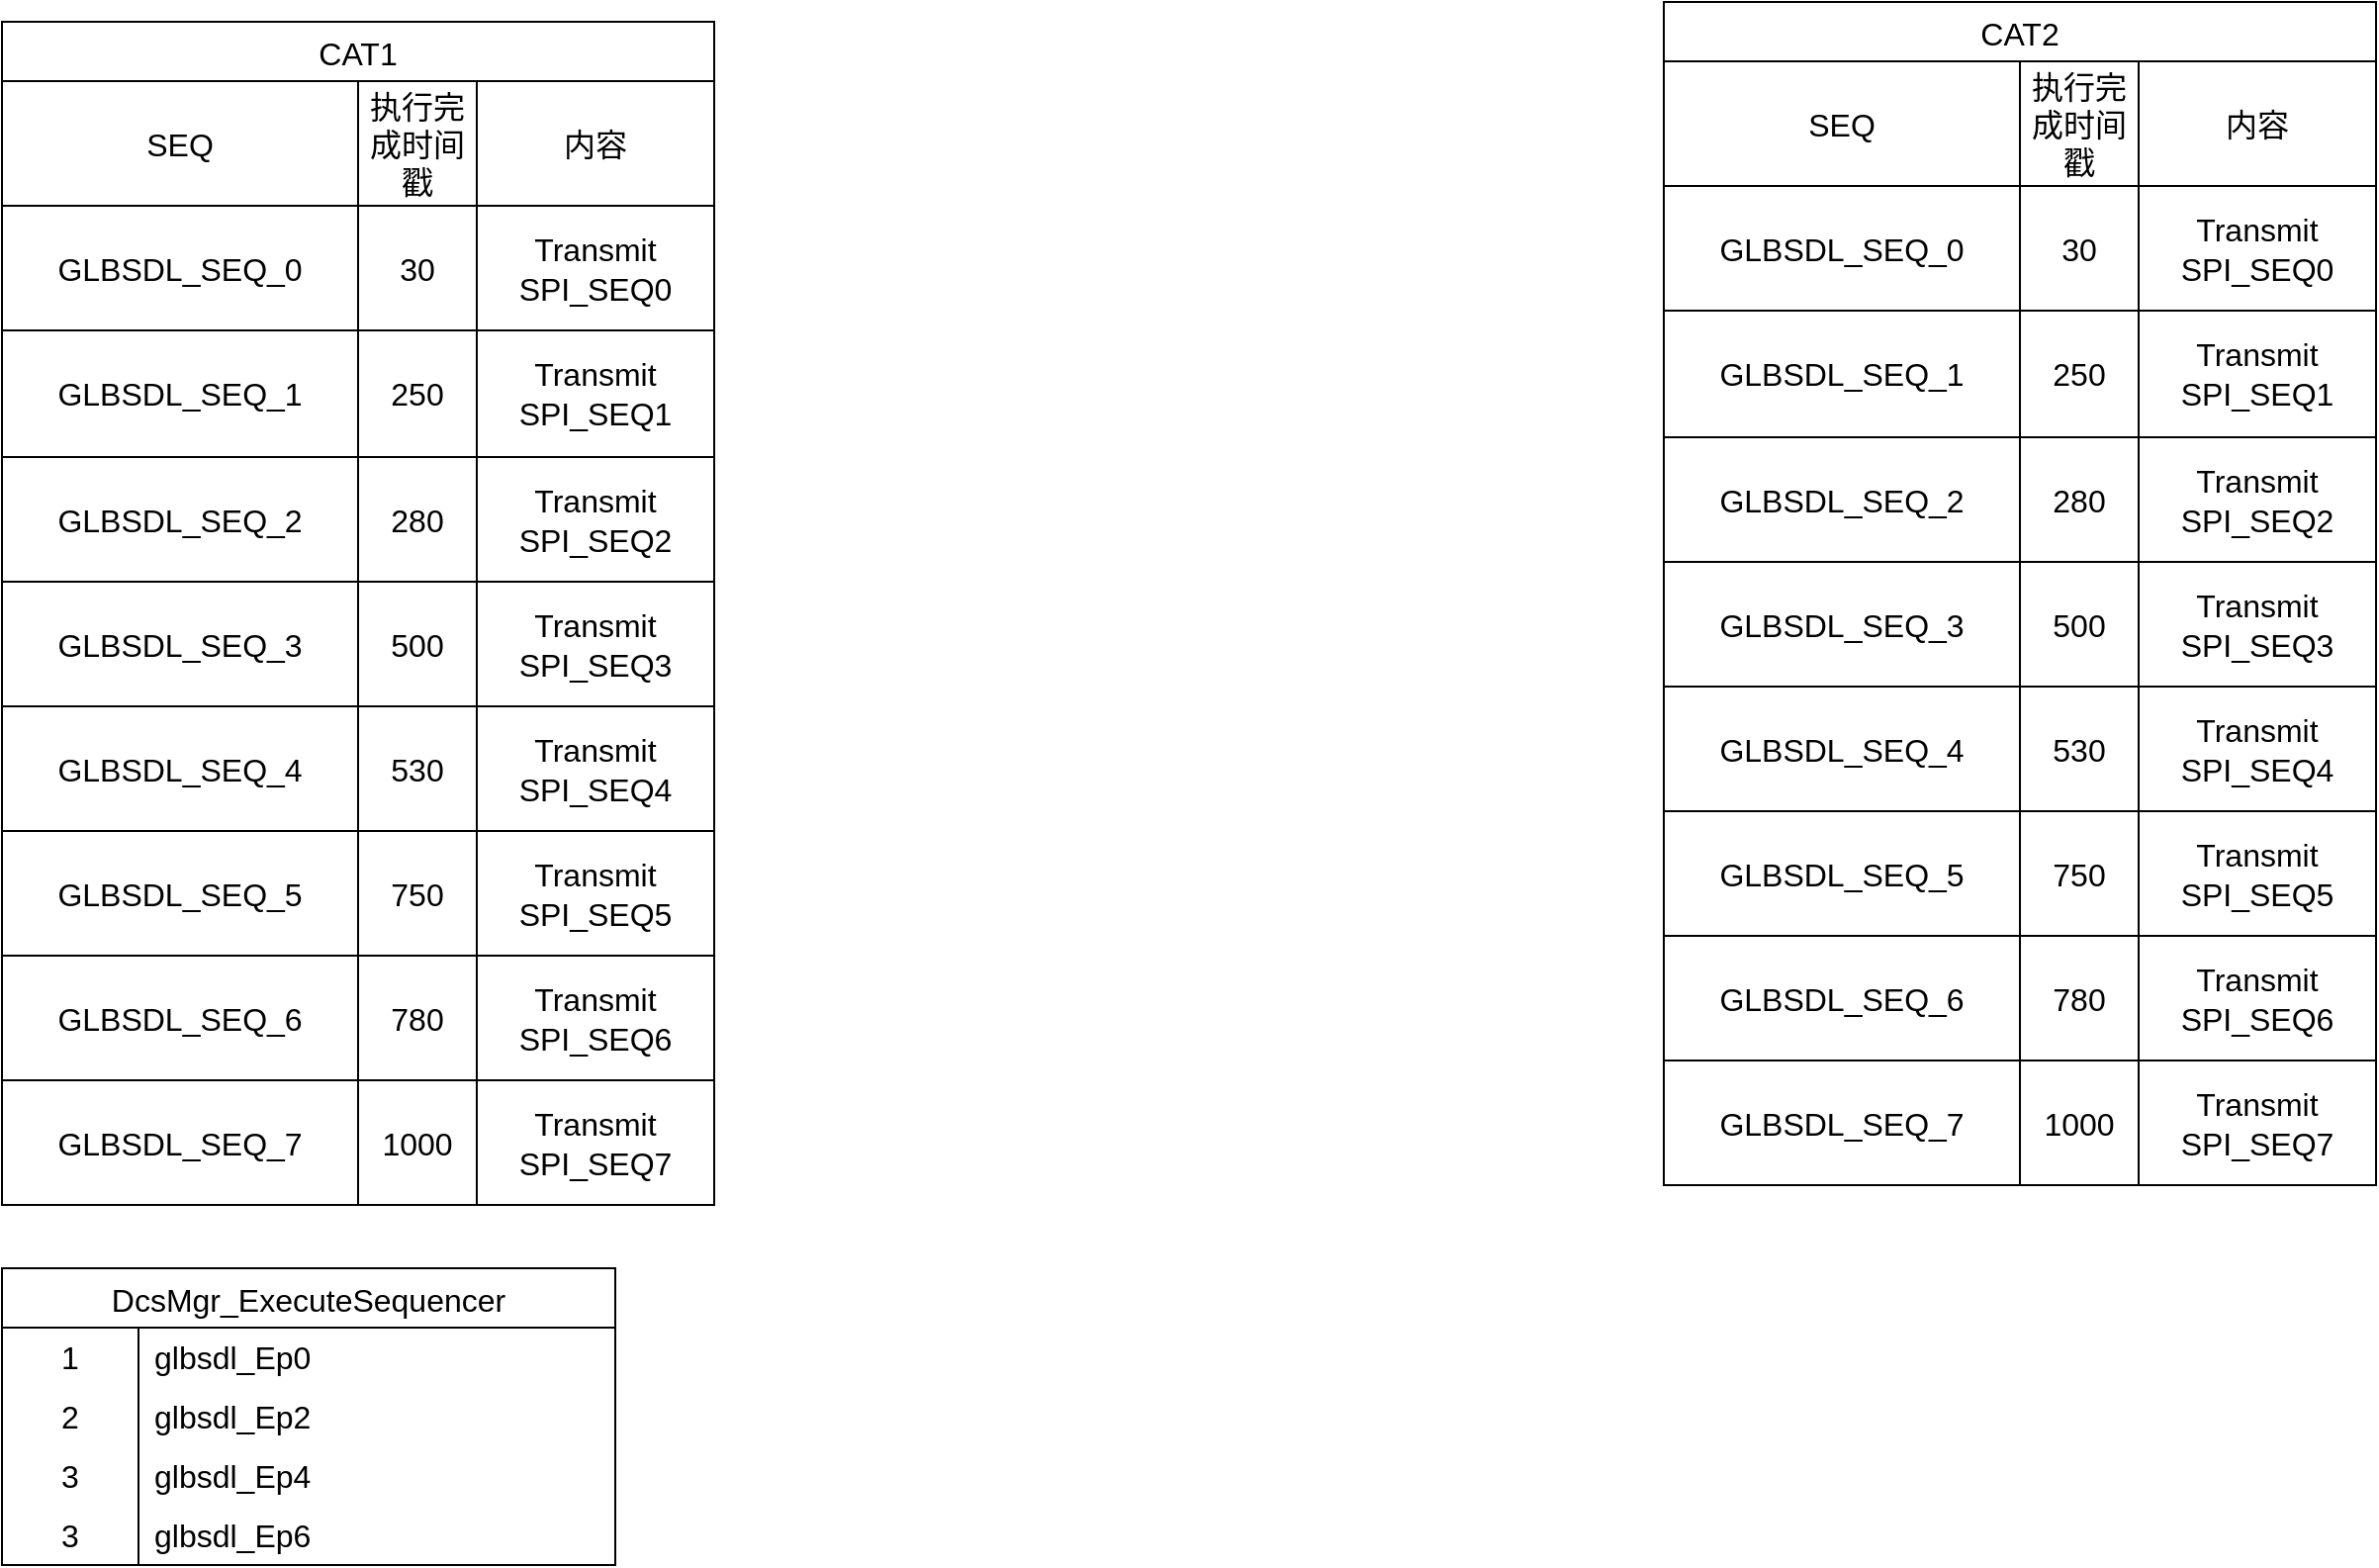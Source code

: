 <mxfile version="22.1.5" type="github">
  <diagram name="第 1 页" id="v6oY52smnRcEkZ9FU9oF">
    <mxGraphModel dx="1407" dy="614" grid="1" gridSize="10" guides="1" tooltips="1" connect="1" arrows="1" fold="1" page="1" pageScale="1" pageWidth="850" pageHeight="1100" math="0" shadow="0">
      <root>
        <mxCell id="0" />
        <mxCell id="1" parent="0" />
        <mxCell id="ijFXuitJDZCYeXIuiVJV-2" value="CAT1" style="shape=table;startSize=30;container=1;collapsible=0;childLayout=tableLayout;strokeColor=default;fontSize=16;" vertex="1" parent="1">
          <mxGeometry x="40" y="70" width="360" height="598" as="geometry" />
        </mxCell>
        <mxCell id="ijFXuitJDZCYeXIuiVJV-35" value="" style="shape=tableRow;horizontal=0;startSize=0;swimlaneHead=0;swimlaneBody=0;strokeColor=inherit;top=0;left=0;bottom=0;right=0;collapsible=0;dropTarget=0;fillColor=none;points=[[0,0.5],[1,0.5]];portConstraint=eastwest;fontSize=16;" vertex="1" parent="ijFXuitJDZCYeXIuiVJV-2">
          <mxGeometry y="30" width="360" height="63" as="geometry" />
        </mxCell>
        <mxCell id="ijFXuitJDZCYeXIuiVJV-36" value="SEQ" style="shape=partialRectangle;html=1;whiteSpace=wrap;connectable=0;strokeColor=inherit;overflow=hidden;fillColor=none;top=0;left=0;bottom=0;right=0;pointerEvents=1;fontSize=16;" vertex="1" parent="ijFXuitJDZCYeXIuiVJV-35">
          <mxGeometry width="180" height="63" as="geometry">
            <mxRectangle width="180" height="63" as="alternateBounds" />
          </mxGeometry>
        </mxCell>
        <mxCell id="ijFXuitJDZCYeXIuiVJV-37" value="执行完成时间戳" style="shape=partialRectangle;html=1;whiteSpace=wrap;connectable=0;strokeColor=inherit;overflow=hidden;fillColor=none;top=0;left=0;bottom=0;right=0;pointerEvents=1;fontSize=16;" vertex="1" parent="ijFXuitJDZCYeXIuiVJV-35">
          <mxGeometry x="180" width="60" height="63" as="geometry">
            <mxRectangle width="60" height="63" as="alternateBounds" />
          </mxGeometry>
        </mxCell>
        <mxCell id="ijFXuitJDZCYeXIuiVJV-38" value="内容" style="shape=partialRectangle;html=1;whiteSpace=wrap;connectable=0;strokeColor=inherit;overflow=hidden;fillColor=none;top=0;left=0;bottom=0;right=0;pointerEvents=1;fontSize=16;" vertex="1" parent="ijFXuitJDZCYeXIuiVJV-35">
          <mxGeometry x="240" width="120" height="63" as="geometry">
            <mxRectangle width="120" height="63" as="alternateBounds" />
          </mxGeometry>
        </mxCell>
        <mxCell id="ijFXuitJDZCYeXIuiVJV-3" value="" style="shape=tableRow;horizontal=0;startSize=0;swimlaneHead=0;swimlaneBody=0;strokeColor=inherit;top=0;left=0;bottom=0;right=0;collapsible=0;dropTarget=0;fillColor=none;points=[[0,0.5],[1,0.5]];portConstraint=eastwest;fontSize=16;" vertex="1" parent="ijFXuitJDZCYeXIuiVJV-2">
          <mxGeometry y="93" width="360" height="63" as="geometry" />
        </mxCell>
        <mxCell id="ijFXuitJDZCYeXIuiVJV-4" value="GLBSDL_SEQ_0" style="shape=partialRectangle;html=1;whiteSpace=wrap;connectable=0;strokeColor=inherit;overflow=hidden;fillColor=none;top=0;left=0;bottom=0;right=0;pointerEvents=1;fontSize=16;" vertex="1" parent="ijFXuitJDZCYeXIuiVJV-3">
          <mxGeometry width="180" height="63" as="geometry">
            <mxRectangle width="180" height="63" as="alternateBounds" />
          </mxGeometry>
        </mxCell>
        <mxCell id="ijFXuitJDZCYeXIuiVJV-5" value="30" style="shape=partialRectangle;html=1;whiteSpace=wrap;connectable=0;strokeColor=inherit;overflow=hidden;fillColor=none;top=0;left=0;bottom=0;right=0;pointerEvents=1;fontSize=16;" vertex="1" parent="ijFXuitJDZCYeXIuiVJV-3">
          <mxGeometry x="180" width="60" height="63" as="geometry">
            <mxRectangle width="60" height="63" as="alternateBounds" />
          </mxGeometry>
        </mxCell>
        <mxCell id="ijFXuitJDZCYeXIuiVJV-6" value="Transmit SPI_SEQ0" style="shape=partialRectangle;html=1;whiteSpace=wrap;connectable=0;strokeColor=inherit;overflow=hidden;fillColor=none;top=0;left=0;bottom=0;right=0;pointerEvents=1;fontSize=16;" vertex="1" parent="ijFXuitJDZCYeXIuiVJV-3">
          <mxGeometry x="240" width="120" height="63" as="geometry">
            <mxRectangle width="120" height="63" as="alternateBounds" />
          </mxGeometry>
        </mxCell>
        <mxCell id="ijFXuitJDZCYeXIuiVJV-7" value="" style="shape=tableRow;horizontal=0;startSize=0;swimlaneHead=0;swimlaneBody=0;strokeColor=inherit;top=0;left=0;bottom=0;right=0;collapsible=0;dropTarget=0;fillColor=none;points=[[0,0.5],[1,0.5]];portConstraint=eastwest;fontSize=16;" vertex="1" parent="ijFXuitJDZCYeXIuiVJV-2">
          <mxGeometry y="156" width="360" height="64" as="geometry" />
        </mxCell>
        <mxCell id="ijFXuitJDZCYeXIuiVJV-8" value="GLBSDL_SEQ_1" style="shape=partialRectangle;html=1;whiteSpace=wrap;connectable=0;strokeColor=inherit;overflow=hidden;fillColor=none;top=0;left=0;bottom=0;right=0;pointerEvents=1;fontSize=16;" vertex="1" parent="ijFXuitJDZCYeXIuiVJV-7">
          <mxGeometry width="180" height="64" as="geometry">
            <mxRectangle width="180" height="64" as="alternateBounds" />
          </mxGeometry>
        </mxCell>
        <mxCell id="ijFXuitJDZCYeXIuiVJV-9" value="250" style="shape=partialRectangle;html=1;whiteSpace=wrap;connectable=0;strokeColor=inherit;overflow=hidden;fillColor=none;top=0;left=0;bottom=0;right=0;pointerEvents=1;fontSize=16;" vertex="1" parent="ijFXuitJDZCYeXIuiVJV-7">
          <mxGeometry x="180" width="60" height="64" as="geometry">
            <mxRectangle width="60" height="64" as="alternateBounds" />
          </mxGeometry>
        </mxCell>
        <mxCell id="ijFXuitJDZCYeXIuiVJV-10" value="Transmit SPI_SEQ1" style="shape=partialRectangle;html=1;whiteSpace=wrap;connectable=0;strokeColor=inherit;overflow=hidden;fillColor=none;top=0;left=0;bottom=0;right=0;pointerEvents=1;fontSize=16;" vertex="1" parent="ijFXuitJDZCYeXIuiVJV-7">
          <mxGeometry x="240" width="120" height="64" as="geometry">
            <mxRectangle width="120" height="64" as="alternateBounds" />
          </mxGeometry>
        </mxCell>
        <mxCell id="ijFXuitJDZCYeXIuiVJV-11" value="" style="shape=tableRow;horizontal=0;startSize=0;swimlaneHead=0;swimlaneBody=0;strokeColor=inherit;top=0;left=0;bottom=0;right=0;collapsible=0;dropTarget=0;fillColor=none;points=[[0,0.5],[1,0.5]];portConstraint=eastwest;fontSize=16;" vertex="1" parent="ijFXuitJDZCYeXIuiVJV-2">
          <mxGeometry y="220" width="360" height="63" as="geometry" />
        </mxCell>
        <mxCell id="ijFXuitJDZCYeXIuiVJV-12" value="GLBSDL_SEQ_2" style="shape=partialRectangle;html=1;whiteSpace=wrap;connectable=0;strokeColor=inherit;overflow=hidden;fillColor=none;top=0;left=0;bottom=0;right=0;pointerEvents=1;fontSize=16;" vertex="1" parent="ijFXuitJDZCYeXIuiVJV-11">
          <mxGeometry width="180" height="63" as="geometry">
            <mxRectangle width="180" height="63" as="alternateBounds" />
          </mxGeometry>
        </mxCell>
        <mxCell id="ijFXuitJDZCYeXIuiVJV-13" value="280" style="shape=partialRectangle;html=1;whiteSpace=wrap;connectable=0;strokeColor=inherit;overflow=hidden;fillColor=none;top=0;left=0;bottom=0;right=0;pointerEvents=1;fontSize=16;" vertex="1" parent="ijFXuitJDZCYeXIuiVJV-11">
          <mxGeometry x="180" width="60" height="63" as="geometry">
            <mxRectangle width="60" height="63" as="alternateBounds" />
          </mxGeometry>
        </mxCell>
        <mxCell id="ijFXuitJDZCYeXIuiVJV-14" value="Transmit SPI_SEQ2" style="shape=partialRectangle;html=1;whiteSpace=wrap;connectable=0;strokeColor=inherit;overflow=hidden;fillColor=none;top=0;left=0;bottom=0;right=0;pointerEvents=1;fontSize=16;" vertex="1" parent="ijFXuitJDZCYeXIuiVJV-11">
          <mxGeometry x="240" width="120" height="63" as="geometry">
            <mxRectangle width="120" height="63" as="alternateBounds" />
          </mxGeometry>
        </mxCell>
        <mxCell id="ijFXuitJDZCYeXIuiVJV-15" value="" style="shape=tableRow;horizontal=0;startSize=0;swimlaneHead=0;swimlaneBody=0;strokeColor=inherit;top=0;left=0;bottom=0;right=0;collapsible=0;dropTarget=0;fillColor=none;points=[[0,0.5],[1,0.5]];portConstraint=eastwest;fontSize=16;" vertex="1" parent="ijFXuitJDZCYeXIuiVJV-2">
          <mxGeometry y="283" width="360" height="63" as="geometry" />
        </mxCell>
        <mxCell id="ijFXuitJDZCYeXIuiVJV-16" value="GLBSDL_SEQ_3" style="shape=partialRectangle;html=1;whiteSpace=wrap;connectable=0;strokeColor=inherit;overflow=hidden;fillColor=none;top=0;left=0;bottom=0;right=0;pointerEvents=1;fontSize=16;" vertex="1" parent="ijFXuitJDZCYeXIuiVJV-15">
          <mxGeometry width="180" height="63" as="geometry">
            <mxRectangle width="180" height="63" as="alternateBounds" />
          </mxGeometry>
        </mxCell>
        <mxCell id="ijFXuitJDZCYeXIuiVJV-17" value="500" style="shape=partialRectangle;html=1;whiteSpace=wrap;connectable=0;strokeColor=inherit;overflow=hidden;fillColor=none;top=0;left=0;bottom=0;right=0;pointerEvents=1;fontSize=16;" vertex="1" parent="ijFXuitJDZCYeXIuiVJV-15">
          <mxGeometry x="180" width="60" height="63" as="geometry">
            <mxRectangle width="60" height="63" as="alternateBounds" />
          </mxGeometry>
        </mxCell>
        <mxCell id="ijFXuitJDZCYeXIuiVJV-18" value="Transmit SPI_SEQ3" style="shape=partialRectangle;html=1;whiteSpace=wrap;connectable=0;strokeColor=inherit;overflow=hidden;fillColor=none;top=0;left=0;bottom=0;right=0;pointerEvents=1;fontSize=16;" vertex="1" parent="ijFXuitJDZCYeXIuiVJV-15">
          <mxGeometry x="240" width="120" height="63" as="geometry">
            <mxRectangle width="120" height="63" as="alternateBounds" />
          </mxGeometry>
        </mxCell>
        <mxCell id="ijFXuitJDZCYeXIuiVJV-19" value="" style="shape=tableRow;horizontal=0;startSize=0;swimlaneHead=0;swimlaneBody=0;strokeColor=inherit;top=0;left=0;bottom=0;right=0;collapsible=0;dropTarget=0;fillColor=none;points=[[0,0.5],[1,0.5]];portConstraint=eastwest;fontSize=16;" vertex="1" parent="ijFXuitJDZCYeXIuiVJV-2">
          <mxGeometry y="346" width="360" height="63" as="geometry" />
        </mxCell>
        <mxCell id="ijFXuitJDZCYeXIuiVJV-20" value="GLBSDL_SEQ_4" style="shape=partialRectangle;html=1;whiteSpace=wrap;connectable=0;strokeColor=inherit;overflow=hidden;fillColor=none;top=0;left=0;bottom=0;right=0;pointerEvents=1;fontSize=16;" vertex="1" parent="ijFXuitJDZCYeXIuiVJV-19">
          <mxGeometry width="180" height="63" as="geometry">
            <mxRectangle width="180" height="63" as="alternateBounds" />
          </mxGeometry>
        </mxCell>
        <mxCell id="ijFXuitJDZCYeXIuiVJV-21" value="530" style="shape=partialRectangle;html=1;whiteSpace=wrap;connectable=0;strokeColor=inherit;overflow=hidden;fillColor=none;top=0;left=0;bottom=0;right=0;pointerEvents=1;fontSize=16;" vertex="1" parent="ijFXuitJDZCYeXIuiVJV-19">
          <mxGeometry x="180" width="60" height="63" as="geometry">
            <mxRectangle width="60" height="63" as="alternateBounds" />
          </mxGeometry>
        </mxCell>
        <mxCell id="ijFXuitJDZCYeXIuiVJV-22" value="Transmit SPI_SEQ4" style="shape=partialRectangle;html=1;whiteSpace=wrap;connectable=0;strokeColor=inherit;overflow=hidden;fillColor=none;top=0;left=0;bottom=0;right=0;pointerEvents=1;fontSize=16;" vertex="1" parent="ijFXuitJDZCYeXIuiVJV-19">
          <mxGeometry x="240" width="120" height="63" as="geometry">
            <mxRectangle width="120" height="63" as="alternateBounds" />
          </mxGeometry>
        </mxCell>
        <mxCell id="ijFXuitJDZCYeXIuiVJV-23" value="" style="shape=tableRow;horizontal=0;startSize=0;swimlaneHead=0;swimlaneBody=0;strokeColor=inherit;top=0;left=0;bottom=0;right=0;collapsible=0;dropTarget=0;fillColor=none;points=[[0,0.5],[1,0.5]];portConstraint=eastwest;fontSize=16;" vertex="1" parent="ijFXuitJDZCYeXIuiVJV-2">
          <mxGeometry y="409" width="360" height="63" as="geometry" />
        </mxCell>
        <mxCell id="ijFXuitJDZCYeXIuiVJV-24" value="GLBSDL_SEQ_5" style="shape=partialRectangle;html=1;whiteSpace=wrap;connectable=0;strokeColor=inherit;overflow=hidden;fillColor=none;top=0;left=0;bottom=0;right=0;pointerEvents=1;fontSize=16;" vertex="1" parent="ijFXuitJDZCYeXIuiVJV-23">
          <mxGeometry width="180" height="63" as="geometry">
            <mxRectangle width="180" height="63" as="alternateBounds" />
          </mxGeometry>
        </mxCell>
        <mxCell id="ijFXuitJDZCYeXIuiVJV-25" value="750" style="shape=partialRectangle;html=1;whiteSpace=wrap;connectable=0;strokeColor=inherit;overflow=hidden;fillColor=none;top=0;left=0;bottom=0;right=0;pointerEvents=1;fontSize=16;" vertex="1" parent="ijFXuitJDZCYeXIuiVJV-23">
          <mxGeometry x="180" width="60" height="63" as="geometry">
            <mxRectangle width="60" height="63" as="alternateBounds" />
          </mxGeometry>
        </mxCell>
        <mxCell id="ijFXuitJDZCYeXIuiVJV-26" value="Transmit SPI_SEQ5" style="shape=partialRectangle;html=1;whiteSpace=wrap;connectable=0;strokeColor=inherit;overflow=hidden;fillColor=none;top=0;left=0;bottom=0;right=0;pointerEvents=1;fontSize=16;" vertex="1" parent="ijFXuitJDZCYeXIuiVJV-23">
          <mxGeometry x="240" width="120" height="63" as="geometry">
            <mxRectangle width="120" height="63" as="alternateBounds" />
          </mxGeometry>
        </mxCell>
        <mxCell id="ijFXuitJDZCYeXIuiVJV-27" value="" style="shape=tableRow;horizontal=0;startSize=0;swimlaneHead=0;swimlaneBody=0;strokeColor=inherit;top=0;left=0;bottom=0;right=0;collapsible=0;dropTarget=0;fillColor=none;points=[[0,0.5],[1,0.5]];portConstraint=eastwest;fontSize=16;" vertex="1" parent="ijFXuitJDZCYeXIuiVJV-2">
          <mxGeometry y="472" width="360" height="63" as="geometry" />
        </mxCell>
        <mxCell id="ijFXuitJDZCYeXIuiVJV-28" value="GLBSDL_SEQ_6" style="shape=partialRectangle;html=1;whiteSpace=wrap;connectable=0;strokeColor=inherit;overflow=hidden;fillColor=none;top=0;left=0;bottom=0;right=0;pointerEvents=1;fontSize=16;" vertex="1" parent="ijFXuitJDZCYeXIuiVJV-27">
          <mxGeometry width="180" height="63" as="geometry">
            <mxRectangle width="180" height="63" as="alternateBounds" />
          </mxGeometry>
        </mxCell>
        <mxCell id="ijFXuitJDZCYeXIuiVJV-29" value="780" style="shape=partialRectangle;html=1;whiteSpace=wrap;connectable=0;strokeColor=inherit;overflow=hidden;fillColor=none;top=0;left=0;bottom=0;right=0;pointerEvents=1;fontSize=16;" vertex="1" parent="ijFXuitJDZCYeXIuiVJV-27">
          <mxGeometry x="180" width="60" height="63" as="geometry">
            <mxRectangle width="60" height="63" as="alternateBounds" />
          </mxGeometry>
        </mxCell>
        <mxCell id="ijFXuitJDZCYeXIuiVJV-30" value="Transmit SPI_SEQ6" style="shape=partialRectangle;html=1;whiteSpace=wrap;connectable=0;strokeColor=inherit;overflow=hidden;fillColor=none;top=0;left=0;bottom=0;right=0;pointerEvents=1;fontSize=16;" vertex="1" parent="ijFXuitJDZCYeXIuiVJV-27">
          <mxGeometry x="240" width="120" height="63" as="geometry">
            <mxRectangle width="120" height="63" as="alternateBounds" />
          </mxGeometry>
        </mxCell>
        <mxCell id="ijFXuitJDZCYeXIuiVJV-31" value="" style="shape=tableRow;horizontal=0;startSize=0;swimlaneHead=0;swimlaneBody=0;strokeColor=inherit;top=0;left=0;bottom=0;right=0;collapsible=0;dropTarget=0;fillColor=none;points=[[0,0.5],[1,0.5]];portConstraint=eastwest;fontSize=16;" vertex="1" parent="ijFXuitJDZCYeXIuiVJV-2">
          <mxGeometry y="535" width="360" height="63" as="geometry" />
        </mxCell>
        <mxCell id="ijFXuitJDZCYeXIuiVJV-32" value="GLBSDL_SEQ_7" style="shape=partialRectangle;html=1;whiteSpace=wrap;connectable=0;strokeColor=inherit;overflow=hidden;fillColor=none;top=0;left=0;bottom=0;right=0;pointerEvents=1;fontSize=16;" vertex="1" parent="ijFXuitJDZCYeXIuiVJV-31">
          <mxGeometry width="180" height="63" as="geometry">
            <mxRectangle width="180" height="63" as="alternateBounds" />
          </mxGeometry>
        </mxCell>
        <mxCell id="ijFXuitJDZCYeXIuiVJV-33" value="1000" style="shape=partialRectangle;html=1;whiteSpace=wrap;connectable=0;strokeColor=inherit;overflow=hidden;fillColor=none;top=0;left=0;bottom=0;right=0;pointerEvents=1;fontSize=16;" vertex="1" parent="ijFXuitJDZCYeXIuiVJV-31">
          <mxGeometry x="180" width="60" height="63" as="geometry">
            <mxRectangle width="60" height="63" as="alternateBounds" />
          </mxGeometry>
        </mxCell>
        <mxCell id="ijFXuitJDZCYeXIuiVJV-34" value="Transmit SPI_SEQ7" style="shape=partialRectangle;html=1;whiteSpace=wrap;connectable=0;strokeColor=inherit;overflow=hidden;fillColor=none;top=0;left=0;bottom=0;right=0;pointerEvents=1;fontSize=16;" vertex="1" parent="ijFXuitJDZCYeXIuiVJV-31">
          <mxGeometry x="240" width="120" height="63" as="geometry">
            <mxRectangle width="120" height="63" as="alternateBounds" />
          </mxGeometry>
        </mxCell>
        <mxCell id="ijFXuitJDZCYeXIuiVJV-43" value="CAT2" style="shape=table;startSize=30;container=1;collapsible=0;childLayout=tableLayout;strokeColor=default;fontSize=16;" vertex="1" parent="1">
          <mxGeometry x="880" y="60" width="360" height="598" as="geometry" />
        </mxCell>
        <mxCell id="ijFXuitJDZCYeXIuiVJV-44" value="" style="shape=tableRow;horizontal=0;startSize=0;swimlaneHead=0;swimlaneBody=0;strokeColor=inherit;top=0;left=0;bottom=0;right=0;collapsible=0;dropTarget=0;fillColor=none;points=[[0,0.5],[1,0.5]];portConstraint=eastwest;fontSize=16;" vertex="1" parent="ijFXuitJDZCYeXIuiVJV-43">
          <mxGeometry y="30" width="360" height="63" as="geometry" />
        </mxCell>
        <mxCell id="ijFXuitJDZCYeXIuiVJV-45" value="SEQ" style="shape=partialRectangle;html=1;whiteSpace=wrap;connectable=0;strokeColor=inherit;overflow=hidden;fillColor=none;top=0;left=0;bottom=0;right=0;pointerEvents=1;fontSize=16;" vertex="1" parent="ijFXuitJDZCYeXIuiVJV-44">
          <mxGeometry width="180" height="63" as="geometry">
            <mxRectangle width="180" height="63" as="alternateBounds" />
          </mxGeometry>
        </mxCell>
        <mxCell id="ijFXuitJDZCYeXIuiVJV-46" value="执行完成时间戳" style="shape=partialRectangle;html=1;whiteSpace=wrap;connectable=0;strokeColor=inherit;overflow=hidden;fillColor=none;top=0;left=0;bottom=0;right=0;pointerEvents=1;fontSize=16;" vertex="1" parent="ijFXuitJDZCYeXIuiVJV-44">
          <mxGeometry x="180" width="60" height="63" as="geometry">
            <mxRectangle width="60" height="63" as="alternateBounds" />
          </mxGeometry>
        </mxCell>
        <mxCell id="ijFXuitJDZCYeXIuiVJV-47" value="内容" style="shape=partialRectangle;html=1;whiteSpace=wrap;connectable=0;strokeColor=inherit;overflow=hidden;fillColor=none;top=0;left=0;bottom=0;right=0;pointerEvents=1;fontSize=16;" vertex="1" parent="ijFXuitJDZCYeXIuiVJV-44">
          <mxGeometry x="240" width="120" height="63" as="geometry">
            <mxRectangle width="120" height="63" as="alternateBounds" />
          </mxGeometry>
        </mxCell>
        <mxCell id="ijFXuitJDZCYeXIuiVJV-48" value="" style="shape=tableRow;horizontal=0;startSize=0;swimlaneHead=0;swimlaneBody=0;strokeColor=inherit;top=0;left=0;bottom=0;right=0;collapsible=0;dropTarget=0;fillColor=none;points=[[0,0.5],[1,0.5]];portConstraint=eastwest;fontSize=16;" vertex="1" parent="ijFXuitJDZCYeXIuiVJV-43">
          <mxGeometry y="93" width="360" height="63" as="geometry" />
        </mxCell>
        <mxCell id="ijFXuitJDZCYeXIuiVJV-49" value="GLBSDL_SEQ_0" style="shape=partialRectangle;html=1;whiteSpace=wrap;connectable=0;strokeColor=inherit;overflow=hidden;fillColor=none;top=0;left=0;bottom=0;right=0;pointerEvents=1;fontSize=16;" vertex="1" parent="ijFXuitJDZCYeXIuiVJV-48">
          <mxGeometry width="180" height="63" as="geometry">
            <mxRectangle width="180" height="63" as="alternateBounds" />
          </mxGeometry>
        </mxCell>
        <mxCell id="ijFXuitJDZCYeXIuiVJV-50" value="30" style="shape=partialRectangle;html=1;whiteSpace=wrap;connectable=0;strokeColor=inherit;overflow=hidden;fillColor=none;top=0;left=0;bottom=0;right=0;pointerEvents=1;fontSize=16;" vertex="1" parent="ijFXuitJDZCYeXIuiVJV-48">
          <mxGeometry x="180" width="60" height="63" as="geometry">
            <mxRectangle width="60" height="63" as="alternateBounds" />
          </mxGeometry>
        </mxCell>
        <mxCell id="ijFXuitJDZCYeXIuiVJV-51" value="Transmit SPI_SEQ0" style="shape=partialRectangle;html=1;whiteSpace=wrap;connectable=0;strokeColor=inherit;overflow=hidden;fillColor=none;top=0;left=0;bottom=0;right=0;pointerEvents=1;fontSize=16;" vertex="1" parent="ijFXuitJDZCYeXIuiVJV-48">
          <mxGeometry x="240" width="120" height="63" as="geometry">
            <mxRectangle width="120" height="63" as="alternateBounds" />
          </mxGeometry>
        </mxCell>
        <mxCell id="ijFXuitJDZCYeXIuiVJV-52" value="" style="shape=tableRow;horizontal=0;startSize=0;swimlaneHead=0;swimlaneBody=0;strokeColor=inherit;top=0;left=0;bottom=0;right=0;collapsible=0;dropTarget=0;fillColor=none;points=[[0,0.5],[1,0.5]];portConstraint=eastwest;fontSize=16;" vertex="1" parent="ijFXuitJDZCYeXIuiVJV-43">
          <mxGeometry y="156" width="360" height="64" as="geometry" />
        </mxCell>
        <mxCell id="ijFXuitJDZCYeXIuiVJV-53" value="GLBSDL_SEQ_1" style="shape=partialRectangle;html=1;whiteSpace=wrap;connectable=0;strokeColor=inherit;overflow=hidden;fillColor=none;top=0;left=0;bottom=0;right=0;pointerEvents=1;fontSize=16;" vertex="1" parent="ijFXuitJDZCYeXIuiVJV-52">
          <mxGeometry width="180" height="64" as="geometry">
            <mxRectangle width="180" height="64" as="alternateBounds" />
          </mxGeometry>
        </mxCell>
        <mxCell id="ijFXuitJDZCYeXIuiVJV-54" value="250" style="shape=partialRectangle;html=1;whiteSpace=wrap;connectable=0;strokeColor=inherit;overflow=hidden;fillColor=none;top=0;left=0;bottom=0;right=0;pointerEvents=1;fontSize=16;" vertex="1" parent="ijFXuitJDZCYeXIuiVJV-52">
          <mxGeometry x="180" width="60" height="64" as="geometry">
            <mxRectangle width="60" height="64" as="alternateBounds" />
          </mxGeometry>
        </mxCell>
        <mxCell id="ijFXuitJDZCYeXIuiVJV-55" value="Transmit SPI_SEQ1" style="shape=partialRectangle;html=1;whiteSpace=wrap;connectable=0;strokeColor=inherit;overflow=hidden;fillColor=none;top=0;left=0;bottom=0;right=0;pointerEvents=1;fontSize=16;" vertex="1" parent="ijFXuitJDZCYeXIuiVJV-52">
          <mxGeometry x="240" width="120" height="64" as="geometry">
            <mxRectangle width="120" height="64" as="alternateBounds" />
          </mxGeometry>
        </mxCell>
        <mxCell id="ijFXuitJDZCYeXIuiVJV-56" value="" style="shape=tableRow;horizontal=0;startSize=0;swimlaneHead=0;swimlaneBody=0;strokeColor=inherit;top=0;left=0;bottom=0;right=0;collapsible=0;dropTarget=0;fillColor=none;points=[[0,0.5],[1,0.5]];portConstraint=eastwest;fontSize=16;" vertex="1" parent="ijFXuitJDZCYeXIuiVJV-43">
          <mxGeometry y="220" width="360" height="63" as="geometry" />
        </mxCell>
        <mxCell id="ijFXuitJDZCYeXIuiVJV-57" value="GLBSDL_SEQ_2" style="shape=partialRectangle;html=1;whiteSpace=wrap;connectable=0;strokeColor=inherit;overflow=hidden;fillColor=none;top=0;left=0;bottom=0;right=0;pointerEvents=1;fontSize=16;" vertex="1" parent="ijFXuitJDZCYeXIuiVJV-56">
          <mxGeometry width="180" height="63" as="geometry">
            <mxRectangle width="180" height="63" as="alternateBounds" />
          </mxGeometry>
        </mxCell>
        <mxCell id="ijFXuitJDZCYeXIuiVJV-58" value="280" style="shape=partialRectangle;html=1;whiteSpace=wrap;connectable=0;strokeColor=inherit;overflow=hidden;fillColor=none;top=0;left=0;bottom=0;right=0;pointerEvents=1;fontSize=16;" vertex="1" parent="ijFXuitJDZCYeXIuiVJV-56">
          <mxGeometry x="180" width="60" height="63" as="geometry">
            <mxRectangle width="60" height="63" as="alternateBounds" />
          </mxGeometry>
        </mxCell>
        <mxCell id="ijFXuitJDZCYeXIuiVJV-59" value="Transmit SPI_SEQ2" style="shape=partialRectangle;html=1;whiteSpace=wrap;connectable=0;strokeColor=inherit;overflow=hidden;fillColor=none;top=0;left=0;bottom=0;right=0;pointerEvents=1;fontSize=16;" vertex="1" parent="ijFXuitJDZCYeXIuiVJV-56">
          <mxGeometry x="240" width="120" height="63" as="geometry">
            <mxRectangle width="120" height="63" as="alternateBounds" />
          </mxGeometry>
        </mxCell>
        <mxCell id="ijFXuitJDZCYeXIuiVJV-60" value="" style="shape=tableRow;horizontal=0;startSize=0;swimlaneHead=0;swimlaneBody=0;strokeColor=inherit;top=0;left=0;bottom=0;right=0;collapsible=0;dropTarget=0;fillColor=none;points=[[0,0.5],[1,0.5]];portConstraint=eastwest;fontSize=16;" vertex="1" parent="ijFXuitJDZCYeXIuiVJV-43">
          <mxGeometry y="283" width="360" height="63" as="geometry" />
        </mxCell>
        <mxCell id="ijFXuitJDZCYeXIuiVJV-61" value="GLBSDL_SEQ_3" style="shape=partialRectangle;html=1;whiteSpace=wrap;connectable=0;strokeColor=inherit;overflow=hidden;fillColor=none;top=0;left=0;bottom=0;right=0;pointerEvents=1;fontSize=16;" vertex="1" parent="ijFXuitJDZCYeXIuiVJV-60">
          <mxGeometry width="180" height="63" as="geometry">
            <mxRectangle width="180" height="63" as="alternateBounds" />
          </mxGeometry>
        </mxCell>
        <mxCell id="ijFXuitJDZCYeXIuiVJV-62" value="500" style="shape=partialRectangle;html=1;whiteSpace=wrap;connectable=0;strokeColor=inherit;overflow=hidden;fillColor=none;top=0;left=0;bottom=0;right=0;pointerEvents=1;fontSize=16;" vertex="1" parent="ijFXuitJDZCYeXIuiVJV-60">
          <mxGeometry x="180" width="60" height="63" as="geometry">
            <mxRectangle width="60" height="63" as="alternateBounds" />
          </mxGeometry>
        </mxCell>
        <mxCell id="ijFXuitJDZCYeXIuiVJV-63" value="Transmit SPI_SEQ3" style="shape=partialRectangle;html=1;whiteSpace=wrap;connectable=0;strokeColor=inherit;overflow=hidden;fillColor=none;top=0;left=0;bottom=0;right=0;pointerEvents=1;fontSize=16;" vertex="1" parent="ijFXuitJDZCYeXIuiVJV-60">
          <mxGeometry x="240" width="120" height="63" as="geometry">
            <mxRectangle width="120" height="63" as="alternateBounds" />
          </mxGeometry>
        </mxCell>
        <mxCell id="ijFXuitJDZCYeXIuiVJV-64" value="" style="shape=tableRow;horizontal=0;startSize=0;swimlaneHead=0;swimlaneBody=0;strokeColor=inherit;top=0;left=0;bottom=0;right=0;collapsible=0;dropTarget=0;fillColor=none;points=[[0,0.5],[1,0.5]];portConstraint=eastwest;fontSize=16;" vertex="1" parent="ijFXuitJDZCYeXIuiVJV-43">
          <mxGeometry y="346" width="360" height="63" as="geometry" />
        </mxCell>
        <mxCell id="ijFXuitJDZCYeXIuiVJV-65" value="GLBSDL_SEQ_4" style="shape=partialRectangle;html=1;whiteSpace=wrap;connectable=0;strokeColor=inherit;overflow=hidden;fillColor=none;top=0;left=0;bottom=0;right=0;pointerEvents=1;fontSize=16;" vertex="1" parent="ijFXuitJDZCYeXIuiVJV-64">
          <mxGeometry width="180" height="63" as="geometry">
            <mxRectangle width="180" height="63" as="alternateBounds" />
          </mxGeometry>
        </mxCell>
        <mxCell id="ijFXuitJDZCYeXIuiVJV-66" value="530" style="shape=partialRectangle;html=1;whiteSpace=wrap;connectable=0;strokeColor=inherit;overflow=hidden;fillColor=none;top=0;left=0;bottom=0;right=0;pointerEvents=1;fontSize=16;" vertex="1" parent="ijFXuitJDZCYeXIuiVJV-64">
          <mxGeometry x="180" width="60" height="63" as="geometry">
            <mxRectangle width="60" height="63" as="alternateBounds" />
          </mxGeometry>
        </mxCell>
        <mxCell id="ijFXuitJDZCYeXIuiVJV-67" value="Transmit SPI_SEQ4" style="shape=partialRectangle;html=1;whiteSpace=wrap;connectable=0;strokeColor=inherit;overflow=hidden;fillColor=none;top=0;left=0;bottom=0;right=0;pointerEvents=1;fontSize=16;" vertex="1" parent="ijFXuitJDZCYeXIuiVJV-64">
          <mxGeometry x="240" width="120" height="63" as="geometry">
            <mxRectangle width="120" height="63" as="alternateBounds" />
          </mxGeometry>
        </mxCell>
        <mxCell id="ijFXuitJDZCYeXIuiVJV-68" value="" style="shape=tableRow;horizontal=0;startSize=0;swimlaneHead=0;swimlaneBody=0;strokeColor=inherit;top=0;left=0;bottom=0;right=0;collapsible=0;dropTarget=0;fillColor=none;points=[[0,0.5],[1,0.5]];portConstraint=eastwest;fontSize=16;" vertex="1" parent="ijFXuitJDZCYeXIuiVJV-43">
          <mxGeometry y="409" width="360" height="63" as="geometry" />
        </mxCell>
        <mxCell id="ijFXuitJDZCYeXIuiVJV-69" value="GLBSDL_SEQ_5" style="shape=partialRectangle;html=1;whiteSpace=wrap;connectable=0;strokeColor=inherit;overflow=hidden;fillColor=none;top=0;left=0;bottom=0;right=0;pointerEvents=1;fontSize=16;" vertex="1" parent="ijFXuitJDZCYeXIuiVJV-68">
          <mxGeometry width="180" height="63" as="geometry">
            <mxRectangle width="180" height="63" as="alternateBounds" />
          </mxGeometry>
        </mxCell>
        <mxCell id="ijFXuitJDZCYeXIuiVJV-70" value="750" style="shape=partialRectangle;html=1;whiteSpace=wrap;connectable=0;strokeColor=inherit;overflow=hidden;fillColor=none;top=0;left=0;bottom=0;right=0;pointerEvents=1;fontSize=16;" vertex="1" parent="ijFXuitJDZCYeXIuiVJV-68">
          <mxGeometry x="180" width="60" height="63" as="geometry">
            <mxRectangle width="60" height="63" as="alternateBounds" />
          </mxGeometry>
        </mxCell>
        <mxCell id="ijFXuitJDZCYeXIuiVJV-71" value="Transmit SPI_SEQ5" style="shape=partialRectangle;html=1;whiteSpace=wrap;connectable=0;strokeColor=inherit;overflow=hidden;fillColor=none;top=0;left=0;bottom=0;right=0;pointerEvents=1;fontSize=16;" vertex="1" parent="ijFXuitJDZCYeXIuiVJV-68">
          <mxGeometry x="240" width="120" height="63" as="geometry">
            <mxRectangle width="120" height="63" as="alternateBounds" />
          </mxGeometry>
        </mxCell>
        <mxCell id="ijFXuitJDZCYeXIuiVJV-72" value="" style="shape=tableRow;horizontal=0;startSize=0;swimlaneHead=0;swimlaneBody=0;strokeColor=inherit;top=0;left=0;bottom=0;right=0;collapsible=0;dropTarget=0;fillColor=none;points=[[0,0.5],[1,0.5]];portConstraint=eastwest;fontSize=16;" vertex="1" parent="ijFXuitJDZCYeXIuiVJV-43">
          <mxGeometry y="472" width="360" height="63" as="geometry" />
        </mxCell>
        <mxCell id="ijFXuitJDZCYeXIuiVJV-73" value="GLBSDL_SEQ_6" style="shape=partialRectangle;html=1;whiteSpace=wrap;connectable=0;strokeColor=inherit;overflow=hidden;fillColor=none;top=0;left=0;bottom=0;right=0;pointerEvents=1;fontSize=16;" vertex="1" parent="ijFXuitJDZCYeXIuiVJV-72">
          <mxGeometry width="180" height="63" as="geometry">
            <mxRectangle width="180" height="63" as="alternateBounds" />
          </mxGeometry>
        </mxCell>
        <mxCell id="ijFXuitJDZCYeXIuiVJV-74" value="780" style="shape=partialRectangle;html=1;whiteSpace=wrap;connectable=0;strokeColor=inherit;overflow=hidden;fillColor=none;top=0;left=0;bottom=0;right=0;pointerEvents=1;fontSize=16;" vertex="1" parent="ijFXuitJDZCYeXIuiVJV-72">
          <mxGeometry x="180" width="60" height="63" as="geometry">
            <mxRectangle width="60" height="63" as="alternateBounds" />
          </mxGeometry>
        </mxCell>
        <mxCell id="ijFXuitJDZCYeXIuiVJV-75" value="Transmit SPI_SEQ6" style="shape=partialRectangle;html=1;whiteSpace=wrap;connectable=0;strokeColor=inherit;overflow=hidden;fillColor=none;top=0;left=0;bottom=0;right=0;pointerEvents=1;fontSize=16;" vertex="1" parent="ijFXuitJDZCYeXIuiVJV-72">
          <mxGeometry x="240" width="120" height="63" as="geometry">
            <mxRectangle width="120" height="63" as="alternateBounds" />
          </mxGeometry>
        </mxCell>
        <mxCell id="ijFXuitJDZCYeXIuiVJV-76" value="" style="shape=tableRow;horizontal=0;startSize=0;swimlaneHead=0;swimlaneBody=0;strokeColor=inherit;top=0;left=0;bottom=0;right=0;collapsible=0;dropTarget=0;fillColor=none;points=[[0,0.5],[1,0.5]];portConstraint=eastwest;fontSize=16;" vertex="1" parent="ijFXuitJDZCYeXIuiVJV-43">
          <mxGeometry y="535" width="360" height="63" as="geometry" />
        </mxCell>
        <mxCell id="ijFXuitJDZCYeXIuiVJV-77" value="GLBSDL_SEQ_7" style="shape=partialRectangle;html=1;whiteSpace=wrap;connectable=0;strokeColor=inherit;overflow=hidden;fillColor=none;top=0;left=0;bottom=0;right=0;pointerEvents=1;fontSize=16;" vertex="1" parent="ijFXuitJDZCYeXIuiVJV-76">
          <mxGeometry width="180" height="63" as="geometry">
            <mxRectangle width="180" height="63" as="alternateBounds" />
          </mxGeometry>
        </mxCell>
        <mxCell id="ijFXuitJDZCYeXIuiVJV-78" value="1000" style="shape=partialRectangle;html=1;whiteSpace=wrap;connectable=0;strokeColor=inherit;overflow=hidden;fillColor=none;top=0;left=0;bottom=0;right=0;pointerEvents=1;fontSize=16;" vertex="1" parent="ijFXuitJDZCYeXIuiVJV-76">
          <mxGeometry x="180" width="60" height="63" as="geometry">
            <mxRectangle width="60" height="63" as="alternateBounds" />
          </mxGeometry>
        </mxCell>
        <mxCell id="ijFXuitJDZCYeXIuiVJV-79" value="Transmit SPI_SEQ7" style="shape=partialRectangle;html=1;whiteSpace=wrap;connectable=0;strokeColor=inherit;overflow=hidden;fillColor=none;top=0;left=0;bottom=0;right=0;pointerEvents=1;fontSize=16;" vertex="1" parent="ijFXuitJDZCYeXIuiVJV-76">
          <mxGeometry x="240" width="120" height="63" as="geometry">
            <mxRectangle width="120" height="63" as="alternateBounds" />
          </mxGeometry>
        </mxCell>
        <mxCell id="ijFXuitJDZCYeXIuiVJV-133" value="DcsMgr_ExecuteSequencer" style="shape=table;startSize=30;container=1;collapsible=0;childLayout=tableLayout;fixedRows=1;rowLines=0;fontStyle=0;strokeColor=default;fontSize=16;" vertex="1" parent="1">
          <mxGeometry x="40" y="700" width="310" height="150" as="geometry" />
        </mxCell>
        <mxCell id="ijFXuitJDZCYeXIuiVJV-134" value="" style="shape=tableRow;horizontal=0;startSize=0;swimlaneHead=0;swimlaneBody=0;top=0;left=0;bottom=0;right=0;collapsible=0;dropTarget=0;fillColor=none;points=[[0,0.5],[1,0.5]];portConstraint=eastwest;strokeColor=inherit;fontSize=16;" vertex="1" parent="ijFXuitJDZCYeXIuiVJV-133">
          <mxGeometry y="30" width="310" height="30" as="geometry" />
        </mxCell>
        <mxCell id="ijFXuitJDZCYeXIuiVJV-135" value="1" style="shape=partialRectangle;html=1;whiteSpace=wrap;connectable=0;fillColor=none;top=0;left=0;bottom=0;right=0;overflow=hidden;pointerEvents=1;strokeColor=inherit;fontSize=16;" vertex="1" parent="ijFXuitJDZCYeXIuiVJV-134">
          <mxGeometry width="69" height="30" as="geometry">
            <mxRectangle width="69" height="30" as="alternateBounds" />
          </mxGeometry>
        </mxCell>
        <mxCell id="ijFXuitJDZCYeXIuiVJV-136" value="glbsdl_Ep0" style="shape=partialRectangle;html=1;whiteSpace=wrap;connectable=0;fillColor=none;top=0;left=0;bottom=0;right=0;align=left;spacingLeft=6;overflow=hidden;strokeColor=inherit;fontSize=16;" vertex="1" parent="ijFXuitJDZCYeXIuiVJV-134">
          <mxGeometry x="69" width="241" height="30" as="geometry">
            <mxRectangle width="241" height="30" as="alternateBounds" />
          </mxGeometry>
        </mxCell>
        <mxCell id="ijFXuitJDZCYeXIuiVJV-137" value="" style="shape=tableRow;horizontal=0;startSize=0;swimlaneHead=0;swimlaneBody=0;top=0;left=0;bottom=0;right=0;collapsible=0;dropTarget=0;fillColor=none;points=[[0,0.5],[1,0.5]];portConstraint=eastwest;strokeColor=inherit;fontSize=16;" vertex="1" parent="ijFXuitJDZCYeXIuiVJV-133">
          <mxGeometry y="60" width="310" height="30" as="geometry" />
        </mxCell>
        <mxCell id="ijFXuitJDZCYeXIuiVJV-138" value="2" style="shape=partialRectangle;html=1;whiteSpace=wrap;connectable=0;fillColor=none;top=0;left=0;bottom=0;right=0;overflow=hidden;strokeColor=inherit;fontSize=16;" vertex="1" parent="ijFXuitJDZCYeXIuiVJV-137">
          <mxGeometry width="69" height="30" as="geometry">
            <mxRectangle width="69" height="30" as="alternateBounds" />
          </mxGeometry>
        </mxCell>
        <mxCell id="ijFXuitJDZCYeXIuiVJV-139" value="glbsdl_Ep2" style="shape=partialRectangle;html=1;whiteSpace=wrap;connectable=0;fillColor=none;top=0;left=0;bottom=0;right=0;align=left;spacingLeft=6;overflow=hidden;strokeColor=inherit;fontSize=16;" vertex="1" parent="ijFXuitJDZCYeXIuiVJV-137">
          <mxGeometry x="69" width="241" height="30" as="geometry">
            <mxRectangle width="241" height="30" as="alternateBounds" />
          </mxGeometry>
        </mxCell>
        <mxCell id="ijFXuitJDZCYeXIuiVJV-140" value="" style="shape=tableRow;horizontal=0;startSize=0;swimlaneHead=0;swimlaneBody=0;top=0;left=0;bottom=0;right=0;collapsible=0;dropTarget=0;fillColor=none;points=[[0,0.5],[1,0.5]];portConstraint=eastwest;strokeColor=inherit;fontSize=16;" vertex="1" parent="ijFXuitJDZCYeXIuiVJV-133">
          <mxGeometry y="90" width="310" height="30" as="geometry" />
        </mxCell>
        <mxCell id="ijFXuitJDZCYeXIuiVJV-141" value="3" style="shape=partialRectangle;html=1;whiteSpace=wrap;connectable=0;fillColor=none;top=0;left=0;bottom=0;right=0;overflow=hidden;strokeColor=inherit;fontSize=16;" vertex="1" parent="ijFXuitJDZCYeXIuiVJV-140">
          <mxGeometry width="69" height="30" as="geometry">
            <mxRectangle width="69" height="30" as="alternateBounds" />
          </mxGeometry>
        </mxCell>
        <mxCell id="ijFXuitJDZCYeXIuiVJV-142" value="glbsdl_Ep4" style="shape=partialRectangle;html=1;whiteSpace=wrap;connectable=0;fillColor=none;top=0;left=0;bottom=0;right=0;align=left;spacingLeft=6;overflow=hidden;strokeColor=inherit;fontSize=16;" vertex="1" parent="ijFXuitJDZCYeXIuiVJV-140">
          <mxGeometry x="69" width="241" height="30" as="geometry">
            <mxRectangle width="241" height="30" as="alternateBounds" />
          </mxGeometry>
        </mxCell>
        <mxCell id="ijFXuitJDZCYeXIuiVJV-144" value="" style="shape=tableRow;horizontal=0;startSize=0;swimlaneHead=0;swimlaneBody=0;top=0;left=0;bottom=0;right=0;collapsible=0;dropTarget=0;fillColor=none;points=[[0,0.5],[1,0.5]];portConstraint=eastwest;strokeColor=inherit;fontSize=16;" vertex="1" parent="ijFXuitJDZCYeXIuiVJV-133">
          <mxGeometry y="120" width="310" height="30" as="geometry" />
        </mxCell>
        <mxCell id="ijFXuitJDZCYeXIuiVJV-145" value="3" style="shape=partialRectangle;html=1;whiteSpace=wrap;connectable=0;fillColor=none;top=0;left=0;bottom=0;right=0;overflow=hidden;strokeColor=inherit;fontSize=16;" vertex="1" parent="ijFXuitJDZCYeXIuiVJV-144">
          <mxGeometry width="69" height="30" as="geometry">
            <mxRectangle width="69" height="30" as="alternateBounds" />
          </mxGeometry>
        </mxCell>
        <mxCell id="ijFXuitJDZCYeXIuiVJV-146" value="glbsdl_Ep6" style="shape=partialRectangle;html=1;whiteSpace=wrap;connectable=0;fillColor=none;top=0;left=0;bottom=0;right=0;align=left;spacingLeft=6;overflow=hidden;strokeColor=inherit;fontSize=16;" vertex="1" parent="ijFXuitJDZCYeXIuiVJV-144">
          <mxGeometry x="69" width="241" height="30" as="geometry">
            <mxRectangle width="241" height="30" as="alternateBounds" />
          </mxGeometry>
        </mxCell>
      </root>
    </mxGraphModel>
  </diagram>
</mxfile>

